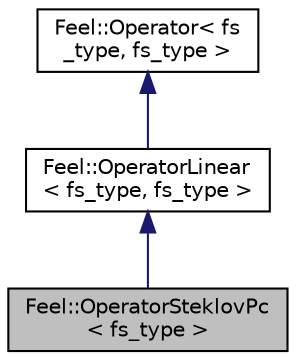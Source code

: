 digraph "Feel::OperatorSteklovPc&lt; fs_type &gt;"
{
 // LATEX_PDF_SIZE
  edge [fontname="Helvetica",fontsize="10",labelfontname="Helvetica",labelfontsize="10"];
  node [fontname="Helvetica",fontsize="10",shape=record];
  Node1 [label="Feel::OperatorSteklovPc\l\< fs_type \>",height=0.2,width=0.4,color="black", fillcolor="grey75", style="filled", fontcolor="black",tooltip="OperatorSteklovPc made easy."];
  Node2 -> Node1 [dir="back",color="midnightblue",fontsize="10",style="solid",fontname="Helvetica"];
  Node2 [label="Feel::OperatorLinear\l\< fs_type, fs_type \>",height=0.2,width=0.4,color="black", fillcolor="white", style="filled",URL="$classFeel_1_1OperatorLinear.html",tooltip=" "];
  Node3 -> Node2 [dir="back",color="midnightblue",fontsize="10",style="solid",fontname="Helvetica"];
  Node3 [label="Feel::Operator\< fs\l_type, fs_type \>",height=0.2,width=0.4,color="black", fillcolor="white", style="filled",URL="$classFeel_1_1Operator.html",tooltip=" "];
}
